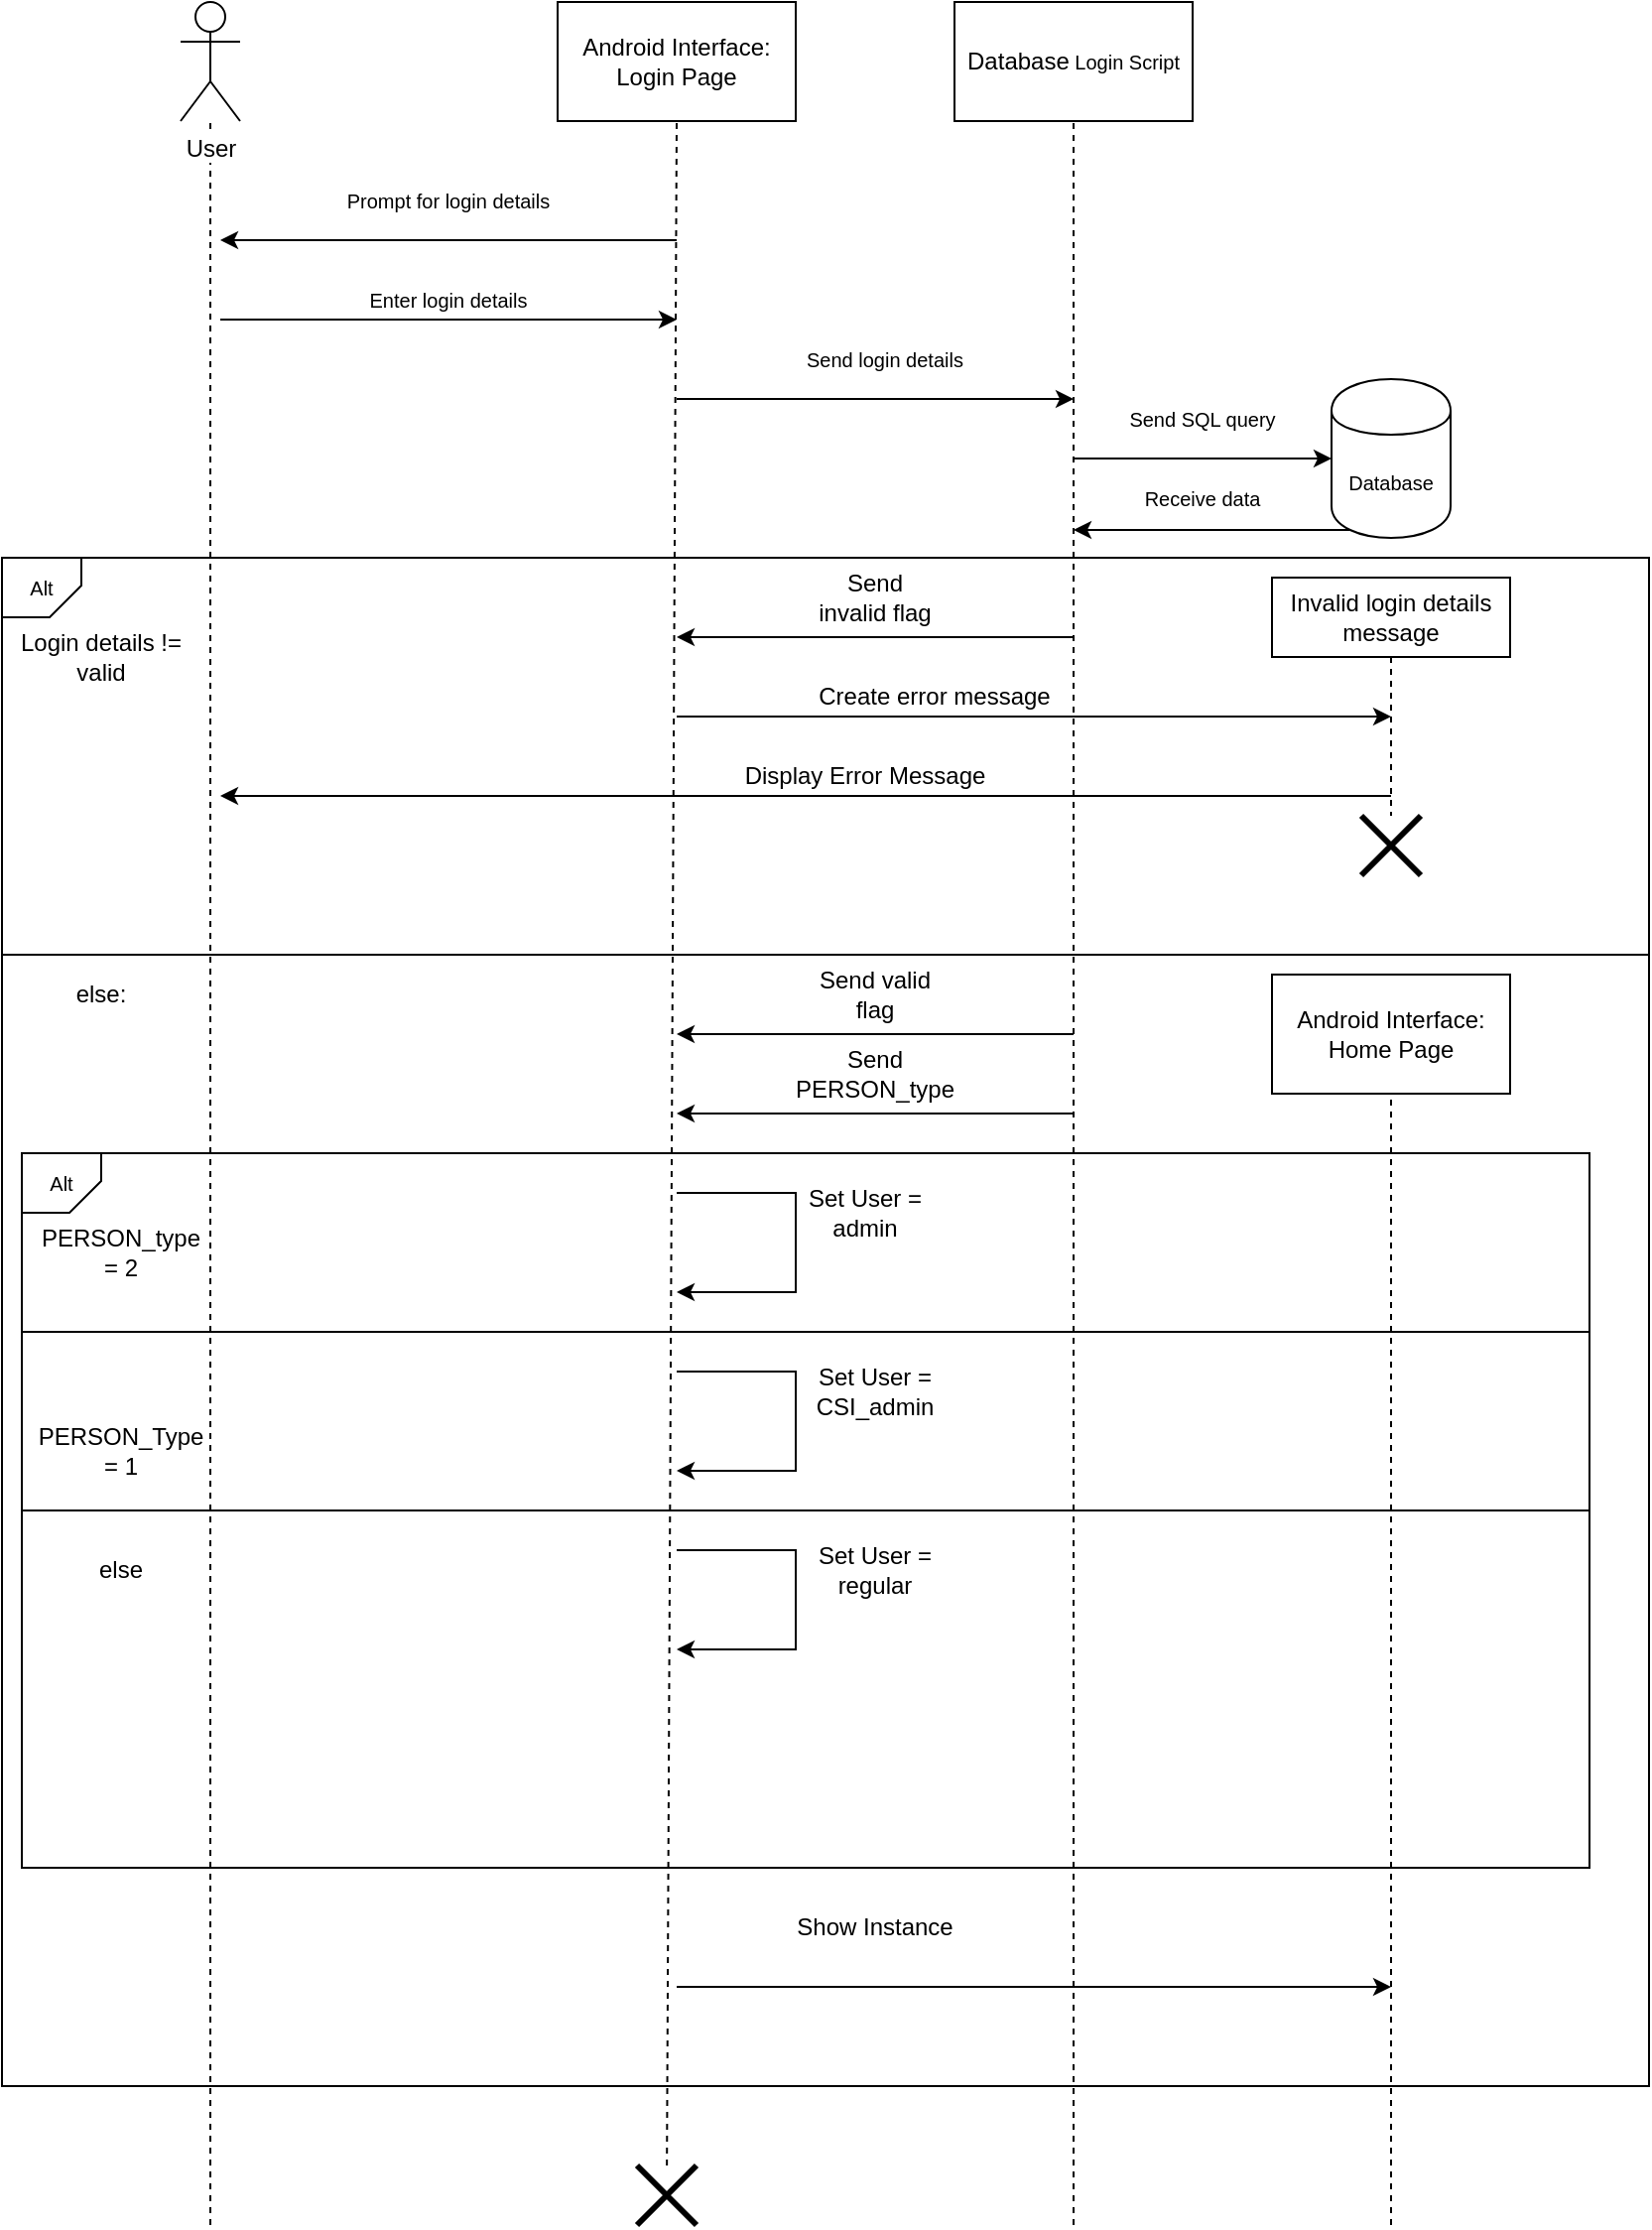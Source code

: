 <mxfile version="13.1.1" type="github">
  <diagram id="YSh1heYKzQacI_6ZJAC-" name="Page-1">
    <mxGraphModel dx="1422" dy="713" grid="1" gridSize="10" guides="1" tooltips="1" connect="1" arrows="1" fold="1" page="1" pageScale="1" pageWidth="850" pageHeight="1100" math="0" shadow="0">
      <root>
        <mxCell id="0" />
        <mxCell id="1" parent="0" />
        <mxCell id="X4jbptdrUWzoU8l15u-W-9" value="" style="rounded=0;whiteSpace=wrap;html=1;fontSize=10;fillColor=none;" parent="1" vertex="1">
          <mxGeometry x="120" y="320" width="830" height="200" as="geometry" />
        </mxCell>
        <mxCell id="2DZRzgS70ga420fP89x--16" value="" style="rounded=0;whiteSpace=wrap;html=1;fontSize=10;fillColor=none;" parent="1" vertex="1">
          <mxGeometry x="120" y="520" width="830" height="570" as="geometry" />
        </mxCell>
        <mxCell id="0ZgE3uyqT-51S_-JfeZM-4" value="" style="rounded=0;whiteSpace=wrap;html=1;fillColor=none;" vertex="1" parent="1">
          <mxGeometry x="130" y="620" width="790" height="360" as="geometry" />
        </mxCell>
        <mxCell id="2DZRzgS70ga420fP89x--14" value="" style="shape=umlDestroy;whiteSpace=wrap;html=1;strokeWidth=3;" parent="1" vertex="1">
          <mxGeometry x="805" y="450" width="30" height="30" as="geometry" />
        </mxCell>
        <mxCell id="8XqaZYNWMAJ6sbe72bXs-9" value="" style="endArrow=none;dashed=1;html=1;" parent="1" target="8XqaZYNWMAJ6sbe72bXs-1" edge="1">
          <mxGeometry width="50" height="50" relative="1" as="geometry">
            <mxPoint x="225" y="1160" as="sourcePoint" />
            <mxPoint x="210" y="150" as="targetPoint" />
          </mxGeometry>
        </mxCell>
        <mxCell id="8XqaZYNWMAJ6sbe72bXs-1" value="&lt;div&gt;&lt;span style=&quot;background-color: rgb(255 , 255 , 255)&quot;&gt;User&lt;/span&gt;&lt;/div&gt;" style="shape=umlActor;verticalLabelPosition=bottom;labelBackgroundColor=#ffffff;verticalAlign=top;html=1;outlineConnect=0;" parent="1" vertex="1">
          <mxGeometry x="210" y="40" width="30" height="60" as="geometry" />
        </mxCell>
        <mxCell id="8XqaZYNWMAJ6sbe72bXs-8" value="Android Interface: Login Page" style="rounded=0;whiteSpace=wrap;html=1;" parent="1" vertex="1">
          <mxGeometry x="400" y="40" width="120" height="60" as="geometry" />
        </mxCell>
        <mxCell id="X4jbptdrUWzoU8l15u-W-2" value="" style="endArrow=classic;html=1;" parent="1" edge="1">
          <mxGeometry width="50" height="50" relative="1" as="geometry">
            <mxPoint x="460" y="160" as="sourcePoint" />
            <mxPoint x="230" y="160" as="targetPoint" />
          </mxGeometry>
        </mxCell>
        <mxCell id="X4jbptdrUWzoU8l15u-W-3" value="Prompt for login details" style="text;html=1;strokeColor=none;fillColor=none;align=center;verticalAlign=middle;whiteSpace=wrap;rounded=0;fontSize=10;" parent="1" vertex="1">
          <mxGeometry x="290" y="130" width="110" height="20" as="geometry" />
        </mxCell>
        <mxCell id="X4jbptdrUWzoU8l15u-W-4" value="" style="endArrow=classic;html=1;fontSize=10;" parent="1" edge="1">
          <mxGeometry width="50" height="50" relative="1" as="geometry">
            <mxPoint x="230" y="200" as="sourcePoint" />
            <mxPoint x="460" y="200" as="targetPoint" />
          </mxGeometry>
        </mxCell>
        <mxCell id="X4jbptdrUWzoU8l15u-W-6" value="Enter login details" style="text;html=1;strokeColor=none;fillColor=none;align=center;verticalAlign=middle;whiteSpace=wrap;rounded=0;fontSize=10;" parent="1" vertex="1">
          <mxGeometry x="290" y="180" width="110" height="20" as="geometry" />
        </mxCell>
        <mxCell id="X4jbptdrUWzoU8l15u-W-7" value="&lt;font style=&quot;font-size: 12px&quot;&gt;Database&lt;/font&gt; Login Script" style="rounded=0;whiteSpace=wrap;html=1;fontSize=10;" parent="1" vertex="1">
          <mxGeometry x="600" y="40" width="120" height="60" as="geometry" />
        </mxCell>
        <mxCell id="X4jbptdrUWzoU8l15u-W-8" value="" style="endArrow=none;dashed=1;html=1;fontSize=10;entryX=0.5;entryY=1;entryDx=0;entryDy=0;" parent="1" target="X4jbptdrUWzoU8l15u-W-7" edge="1">
          <mxGeometry width="50" height="50" relative="1" as="geometry">
            <mxPoint x="660" y="1160" as="sourcePoint" />
            <mxPoint x="450" y="270" as="targetPoint" />
          </mxGeometry>
        </mxCell>
        <mxCell id="X4jbptdrUWzoU8l15u-W-10" value="" style="endArrow=classic;html=1;fontSize=10;" parent="1" edge="1">
          <mxGeometry width="50" height="50" relative="1" as="geometry">
            <mxPoint x="460" y="240" as="sourcePoint" />
            <mxPoint x="660" y="240" as="targetPoint" />
          </mxGeometry>
        </mxCell>
        <mxCell id="X4jbptdrUWzoU8l15u-W-11" value="Send login details" style="text;html=1;strokeColor=none;fillColor=none;align=center;verticalAlign=middle;whiteSpace=wrap;rounded=0;fontSize=10;" parent="1" vertex="1">
          <mxGeometry x="510" y="210" width="110" height="20" as="geometry" />
        </mxCell>
        <mxCell id="X4jbptdrUWzoU8l15u-W-12" value="Database" style="shape=cylinder;whiteSpace=wrap;html=1;boundedLbl=1;backgroundOutline=1;fillColor=none;fontSize=10;" parent="1" vertex="1">
          <mxGeometry x="790" y="230" width="60" height="80" as="geometry" />
        </mxCell>
        <mxCell id="X4jbptdrUWzoU8l15u-W-13" value="" style="endArrow=classic;html=1;fontSize=10;" parent="1" edge="1">
          <mxGeometry width="50" height="50" relative="1" as="geometry">
            <mxPoint x="660" y="270" as="sourcePoint" />
            <mxPoint x="790" y="270" as="targetPoint" />
          </mxGeometry>
        </mxCell>
        <mxCell id="X4jbptdrUWzoU8l15u-W-14" value="Send SQL query" style="text;html=1;strokeColor=none;fillColor=none;align=center;verticalAlign=middle;whiteSpace=wrap;rounded=0;fontSize=10;" parent="1" vertex="1">
          <mxGeometry x="670" y="240" width="110" height="20" as="geometry" />
        </mxCell>
        <mxCell id="X4jbptdrUWzoU8l15u-W-17" value="Alt" style="shape=card;whiteSpace=wrap;html=1;fillColor=none;fontSize=10;rotation=0;direction=west;size=16;" parent="1" vertex="1">
          <mxGeometry x="120" y="320" width="40" height="30" as="geometry" />
        </mxCell>
        <mxCell id="2DZRzgS70ga420fP89x--3" value="" style="endArrow=classic;html=1;exitX=0.15;exitY=0.95;exitDx=0;exitDy=0;exitPerimeter=0;" parent="1" source="X4jbptdrUWzoU8l15u-W-12" edge="1">
          <mxGeometry width="50" height="50" relative="1" as="geometry">
            <mxPoint x="510" y="350" as="sourcePoint" />
            <mxPoint x="660" y="306" as="targetPoint" />
          </mxGeometry>
        </mxCell>
        <mxCell id="2DZRzgS70ga420fP89x--4" value="Receive data" style="text;html=1;strokeColor=none;fillColor=none;align=center;verticalAlign=middle;whiteSpace=wrap;rounded=0;fontSize=10;" parent="1" vertex="1">
          <mxGeometry x="670" y="280" width="110" height="20" as="geometry" />
        </mxCell>
        <mxCell id="2DZRzgS70ga420fP89x--5" value="Login details != valid" style="text;html=1;strokeColor=none;fillColor=none;align=center;verticalAlign=middle;whiteSpace=wrap;rounded=0;" parent="1" vertex="1">
          <mxGeometry x="120" y="360" width="100" height="20" as="geometry" />
        </mxCell>
        <mxCell id="2DZRzgS70ga420fP89x--6" value="" style="endArrow=classic;html=1;" parent="1" edge="1">
          <mxGeometry width="50" height="50" relative="1" as="geometry">
            <mxPoint x="660" y="360" as="sourcePoint" />
            <mxPoint x="460" y="360" as="targetPoint" />
          </mxGeometry>
        </mxCell>
        <mxCell id="2DZRzgS70ga420fP89x--7" value="Send invalid flag" style="text;html=1;strokeColor=none;fillColor=none;align=center;verticalAlign=middle;whiteSpace=wrap;rounded=0;" parent="1" vertex="1">
          <mxGeometry x="530" y="330" width="60" height="20" as="geometry" />
        </mxCell>
        <mxCell id="2DZRzgS70ga420fP89x--8" value="Invalid login details message" style="rounded=0;whiteSpace=wrap;html=1;" parent="1" vertex="1">
          <mxGeometry x="760" y="330" width="120" height="40" as="geometry" />
        </mxCell>
        <mxCell id="2DZRzgS70ga420fP89x--9" value="" style="endArrow=classic;html=1;" parent="1" edge="1">
          <mxGeometry width="50" height="50" relative="1" as="geometry">
            <mxPoint x="460" y="400" as="sourcePoint" />
            <mxPoint x="820" y="400" as="targetPoint" />
          </mxGeometry>
        </mxCell>
        <mxCell id="2DZRzgS70ga420fP89x--11" value="Create error message" style="text;html=1;strokeColor=none;fillColor=none;align=center;verticalAlign=middle;whiteSpace=wrap;rounded=0;" parent="1" vertex="1">
          <mxGeometry x="530" y="380" width="120" height="20" as="geometry" />
        </mxCell>
        <mxCell id="2DZRzgS70ga420fP89x--12" value="" style="endArrow=classic;html=1;" parent="1" edge="1">
          <mxGeometry width="50" height="50" relative="1" as="geometry">
            <mxPoint x="820" y="440" as="sourcePoint" />
            <mxPoint x="230" y="440" as="targetPoint" />
          </mxGeometry>
        </mxCell>
        <mxCell id="2DZRzgS70ga420fP89x--13" value="Display Error Message" style="text;html=1;strokeColor=none;fillColor=none;align=center;verticalAlign=middle;whiteSpace=wrap;rounded=0;" parent="1" vertex="1">
          <mxGeometry x="490" y="420" width="130" height="20" as="geometry" />
        </mxCell>
        <mxCell id="2DZRzgS70ga420fP89x--15" value="" style="endArrow=none;dashed=1;html=1;exitX=0.5;exitY=1;exitDx=0;exitDy=0;" parent="1" source="2DZRzgS70ga420fP89x--8" target="2DZRzgS70ga420fP89x--14" edge="1">
          <mxGeometry width="50" height="50" relative="1" as="geometry">
            <mxPoint x="820" y="360" as="sourcePoint" />
            <mxPoint x="820" y="490" as="targetPoint" />
          </mxGeometry>
        </mxCell>
        <mxCell id="2DZRzgS70ga420fP89x--17" value="else:" style="text;html=1;strokeColor=none;fillColor=none;align=center;verticalAlign=middle;whiteSpace=wrap;rounded=0;" parent="1" vertex="1">
          <mxGeometry x="120" y="530" width="100" height="20" as="geometry" />
        </mxCell>
        <mxCell id="2DZRzgS70ga420fP89x--18" value="" style="endArrow=classic;html=1;" parent="1" edge="1">
          <mxGeometry width="50" height="50" relative="1" as="geometry">
            <mxPoint x="660" y="560" as="sourcePoint" />
            <mxPoint x="460" y="560" as="targetPoint" />
          </mxGeometry>
        </mxCell>
        <mxCell id="2DZRzgS70ga420fP89x--19" value="Send valid flag" style="text;html=1;strokeColor=none;fillColor=none;align=center;verticalAlign=middle;whiteSpace=wrap;rounded=0;" parent="1" vertex="1">
          <mxGeometry x="530" y="530" width="60" height="20" as="geometry" />
        </mxCell>
        <mxCell id="2DZRzgS70ga420fP89x--22" value="Android Interface: Home Page" style="rounded=0;whiteSpace=wrap;html=1;" parent="1" vertex="1">
          <mxGeometry x="760" y="530" width="120" height="60" as="geometry" />
        </mxCell>
        <mxCell id="2DZRzgS70ga420fP89x--23" value="" style="endArrow=none;dashed=1;html=1;entryX=0.5;entryY=1;entryDx=0;entryDy=0;" parent="1" target="2DZRzgS70ga420fP89x--22" edge="1">
          <mxGeometry width="50" height="50" relative="1" as="geometry">
            <mxPoint x="820" y="1160" as="sourcePoint" />
            <mxPoint x="560" y="640" as="targetPoint" />
          </mxGeometry>
        </mxCell>
        <mxCell id="2DZRzgS70ga420fP89x--24" value="" style="shape=umlDestroy;whiteSpace=wrap;html=1;strokeWidth=3;" parent="1" vertex="1">
          <mxGeometry x="440" y="1130" width="30" height="30" as="geometry" />
        </mxCell>
        <mxCell id="2DZRzgS70ga420fP89x--26" value="" style="endArrow=classic;html=1;" parent="1" edge="1">
          <mxGeometry width="50" height="50" relative="1" as="geometry">
            <mxPoint x="460" y="1040" as="sourcePoint" />
            <mxPoint x="820" y="1040" as="targetPoint" />
          </mxGeometry>
        </mxCell>
        <mxCell id="2DZRzgS70ga420fP89x--27" value="Show Instance" style="text;html=1;strokeColor=none;fillColor=none;align=center;verticalAlign=middle;whiteSpace=wrap;rounded=0;" parent="1" vertex="1">
          <mxGeometry x="515" y="1000" width="90" height="20" as="geometry" />
        </mxCell>
        <mxCell id="0ZgE3uyqT-51S_-JfeZM-1" value="" style="endArrow=classic;html=1;" edge="1" parent="1">
          <mxGeometry width="50" height="50" relative="1" as="geometry">
            <mxPoint x="660" y="600" as="sourcePoint" />
            <mxPoint x="460" y="600" as="targetPoint" />
          </mxGeometry>
        </mxCell>
        <mxCell id="0ZgE3uyqT-51S_-JfeZM-2" value="Send PERSON_type" style="text;html=1;strokeColor=none;fillColor=none;align=center;verticalAlign=middle;whiteSpace=wrap;rounded=0;" vertex="1" parent="1">
          <mxGeometry x="530" y="570" width="60" height="20" as="geometry" />
        </mxCell>
        <mxCell id="0ZgE3uyqT-51S_-JfeZM-6" value="Alt" style="shape=card;whiteSpace=wrap;html=1;fillColor=none;fontSize=10;rotation=0;direction=west;size=16;" vertex="1" parent="1">
          <mxGeometry x="130" y="620" width="40" height="30" as="geometry" />
        </mxCell>
        <mxCell id="0ZgE3uyqT-51S_-JfeZM-7" value="PERSON_type = 2" style="text;html=1;strokeColor=none;fillColor=none;align=center;verticalAlign=middle;whiteSpace=wrap;rounded=0;" vertex="1" parent="1">
          <mxGeometry x="150" y="660" width="60" height="20" as="geometry" />
        </mxCell>
        <mxCell id="0ZgE3uyqT-51S_-JfeZM-8" value="" style="endArrow=none;html=1;exitX=0;exitY=0.25;exitDx=0;exitDy=0;entryX=1;entryY=0.25;entryDx=0;entryDy=0;" edge="1" parent="1" source="0ZgE3uyqT-51S_-JfeZM-4" target="0ZgE3uyqT-51S_-JfeZM-4">
          <mxGeometry width="50" height="50" relative="1" as="geometry">
            <mxPoint x="700" y="690" as="sourcePoint" />
            <mxPoint x="750" y="640" as="targetPoint" />
          </mxGeometry>
        </mxCell>
        <mxCell id="0ZgE3uyqT-51S_-JfeZM-9" value="" style="endArrow=classic;html=1;rounded=0;" edge="1" parent="1">
          <mxGeometry width="50" height="50" relative="1" as="geometry">
            <mxPoint x="460" y="640" as="sourcePoint" />
            <mxPoint x="460" y="690" as="targetPoint" />
            <Array as="points">
              <mxPoint x="520" y="640" />
              <mxPoint x="520" y="690" />
            </Array>
          </mxGeometry>
        </mxCell>
        <mxCell id="X4jbptdrUWzoU8l15u-W-1" value="" style="endArrow=none;dashed=1;html=1;entryX=0.5;entryY=1;entryDx=0;entryDy=0;" parent="1" source="2DZRzgS70ga420fP89x--24" target="8XqaZYNWMAJ6sbe72bXs-8" edge="1">
          <mxGeometry width="50" height="50" relative="1" as="geometry">
            <mxPoint x="460" y="800" as="sourcePoint" />
            <mxPoint x="450" y="270" as="targetPoint" />
          </mxGeometry>
        </mxCell>
        <mxCell id="0ZgE3uyqT-51S_-JfeZM-10" value="Set User = admin" style="text;html=1;strokeColor=none;fillColor=none;align=center;verticalAlign=middle;whiteSpace=wrap;rounded=0;" vertex="1" parent="1">
          <mxGeometry x="525" y="640" width="60" height="20" as="geometry" />
        </mxCell>
        <mxCell id="0ZgE3uyqT-51S_-JfeZM-12" value="PERSON_Type = 1" style="text;html=1;strokeColor=none;fillColor=none;align=center;verticalAlign=middle;whiteSpace=wrap;rounded=0;" vertex="1" parent="1">
          <mxGeometry x="150" y="760" width="60" height="20" as="geometry" />
        </mxCell>
        <mxCell id="0ZgE3uyqT-51S_-JfeZM-14" value="Set User = CSI_admin" style="text;html=1;strokeColor=none;fillColor=none;align=center;verticalAlign=middle;whiteSpace=wrap;rounded=0;" vertex="1" parent="1">
          <mxGeometry x="530" y="730" width="60" height="20" as="geometry" />
        </mxCell>
        <mxCell id="0ZgE3uyqT-51S_-JfeZM-17" value="" style="endArrow=none;html=1;exitX=0;exitY=0.5;exitDx=0;exitDy=0;entryX=1;entryY=0.5;entryDx=0;entryDy=0;" edge="1" parent="1" source="0ZgE3uyqT-51S_-JfeZM-4" target="0ZgE3uyqT-51S_-JfeZM-4">
          <mxGeometry width="50" height="50" relative="1" as="geometry">
            <mxPoint x="700" y="990" as="sourcePoint" />
            <mxPoint x="750" y="940" as="targetPoint" />
          </mxGeometry>
        </mxCell>
        <mxCell id="0ZgE3uyqT-51S_-JfeZM-18" value="" style="endArrow=classic;html=1;rounded=0;" edge="1" parent="1">
          <mxGeometry width="50" height="50" relative="1" as="geometry">
            <mxPoint x="460" y="730" as="sourcePoint" />
            <mxPoint x="460" y="780" as="targetPoint" />
            <Array as="points">
              <mxPoint x="520" y="730" />
              <mxPoint x="520" y="780" />
            </Array>
          </mxGeometry>
        </mxCell>
        <mxCell id="0ZgE3uyqT-51S_-JfeZM-20" value="else" style="text;html=1;strokeColor=none;fillColor=none;align=center;verticalAlign=middle;whiteSpace=wrap;rounded=0;" vertex="1" parent="1">
          <mxGeometry x="150" y="820" width="60" height="20" as="geometry" />
        </mxCell>
        <mxCell id="0ZgE3uyqT-51S_-JfeZM-21" value="" style="endArrow=classic;html=1;rounded=0;" edge="1" parent="1">
          <mxGeometry width="50" height="50" relative="1" as="geometry">
            <mxPoint x="460" y="820" as="sourcePoint" />
            <mxPoint x="460" y="870" as="targetPoint" />
            <Array as="points">
              <mxPoint x="520" y="820" />
              <mxPoint x="520" y="870" />
            </Array>
          </mxGeometry>
        </mxCell>
        <mxCell id="0ZgE3uyqT-51S_-JfeZM-22" value="Set User = regular" style="text;html=1;strokeColor=none;fillColor=none;align=center;verticalAlign=middle;whiteSpace=wrap;rounded=0;" vertex="1" parent="1">
          <mxGeometry x="530" y="820" width="60" height="20" as="geometry" />
        </mxCell>
      </root>
    </mxGraphModel>
  </diagram>
</mxfile>
